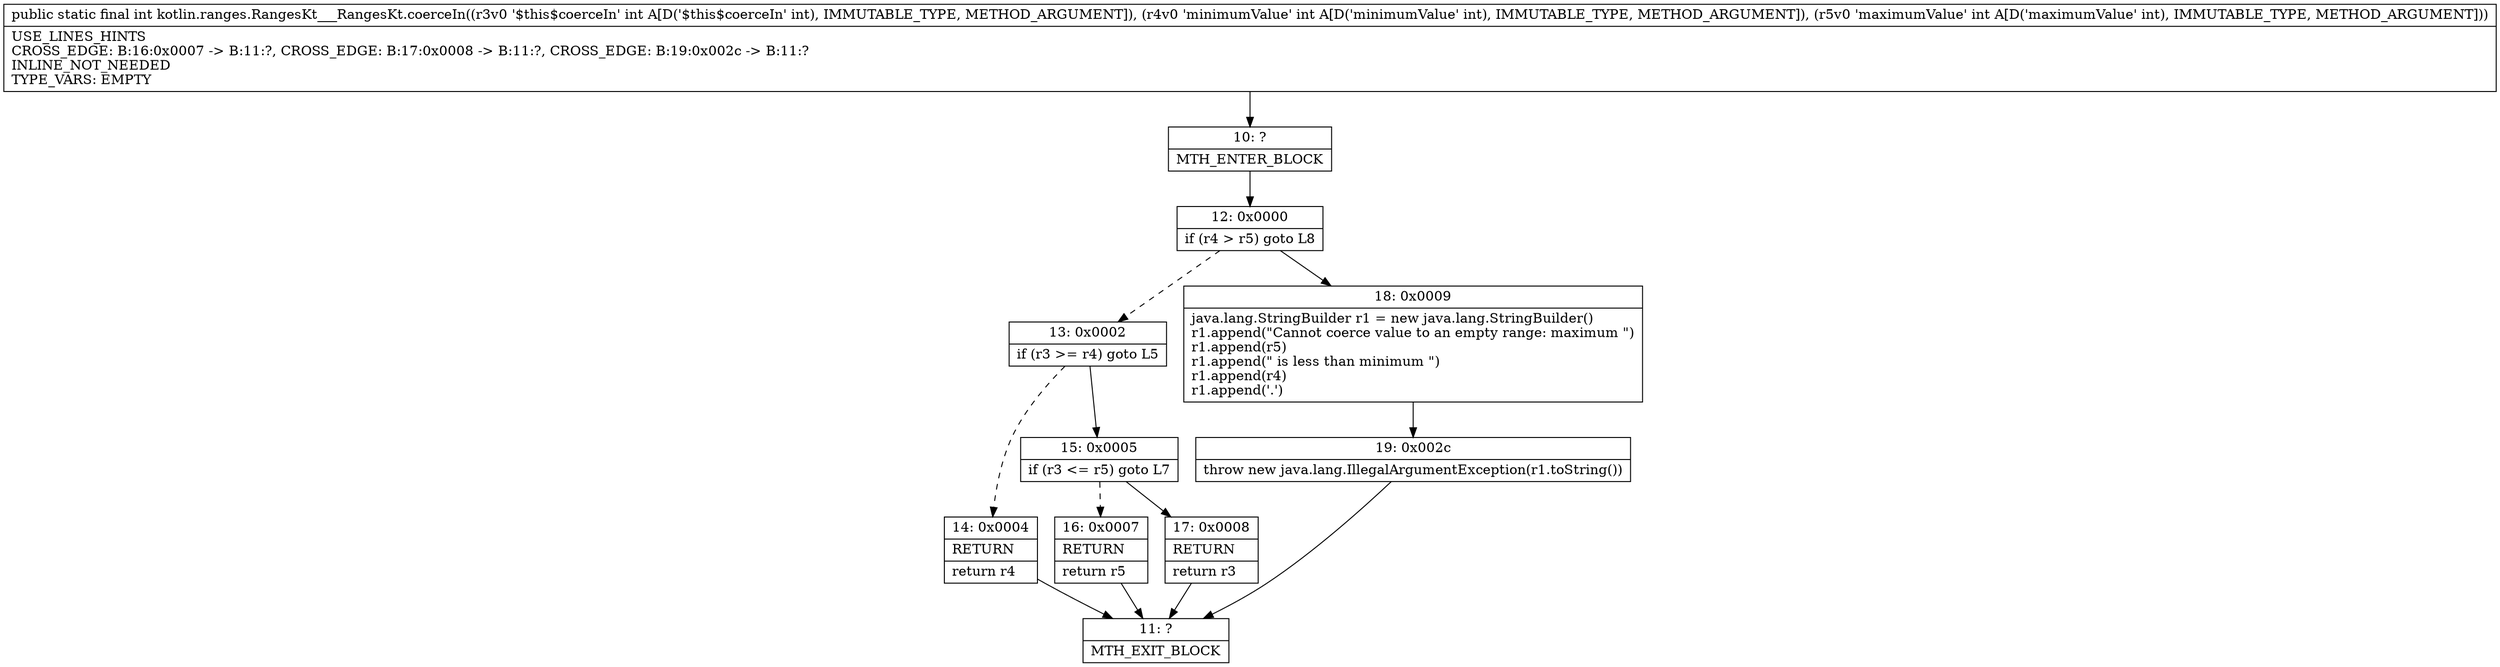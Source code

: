 digraph "CFG forkotlin.ranges.RangesKt___RangesKt.coerceIn(III)I" {
Node_10 [shape=record,label="{10\:\ ?|MTH_ENTER_BLOCK\l}"];
Node_12 [shape=record,label="{12\:\ 0x0000|if (r4 \> r5) goto L8\l}"];
Node_13 [shape=record,label="{13\:\ 0x0002|if (r3 \>= r4) goto L5\l}"];
Node_14 [shape=record,label="{14\:\ 0x0004|RETURN\l|return r4\l}"];
Node_11 [shape=record,label="{11\:\ ?|MTH_EXIT_BLOCK\l}"];
Node_15 [shape=record,label="{15\:\ 0x0005|if (r3 \<= r5) goto L7\l}"];
Node_16 [shape=record,label="{16\:\ 0x0007|RETURN\l|return r5\l}"];
Node_17 [shape=record,label="{17\:\ 0x0008|RETURN\l|return r3\l}"];
Node_18 [shape=record,label="{18\:\ 0x0009|java.lang.StringBuilder r1 = new java.lang.StringBuilder()\lr1.append(\"Cannot coerce value to an empty range: maximum \")\lr1.append(r5)\lr1.append(\" is less than minimum \")\lr1.append(r4)\lr1.append('.')\l}"];
Node_19 [shape=record,label="{19\:\ 0x002c|throw new java.lang.IllegalArgumentException(r1.toString())\l}"];
MethodNode[shape=record,label="{public static final int kotlin.ranges.RangesKt___RangesKt.coerceIn((r3v0 '$this$coerceIn' int A[D('$this$coerceIn' int), IMMUTABLE_TYPE, METHOD_ARGUMENT]), (r4v0 'minimumValue' int A[D('minimumValue' int), IMMUTABLE_TYPE, METHOD_ARGUMENT]), (r5v0 'maximumValue' int A[D('maximumValue' int), IMMUTABLE_TYPE, METHOD_ARGUMENT]))  | USE_LINES_HINTS\lCROSS_EDGE: B:16:0x0007 \-\> B:11:?, CROSS_EDGE: B:17:0x0008 \-\> B:11:?, CROSS_EDGE: B:19:0x002c \-\> B:11:?\lINLINE_NOT_NEEDED\lTYPE_VARS: EMPTY\l}"];
MethodNode -> Node_10;Node_10 -> Node_12;
Node_12 -> Node_13[style=dashed];
Node_12 -> Node_18;
Node_13 -> Node_14[style=dashed];
Node_13 -> Node_15;
Node_14 -> Node_11;
Node_15 -> Node_16[style=dashed];
Node_15 -> Node_17;
Node_16 -> Node_11;
Node_17 -> Node_11;
Node_18 -> Node_19;
Node_19 -> Node_11;
}

